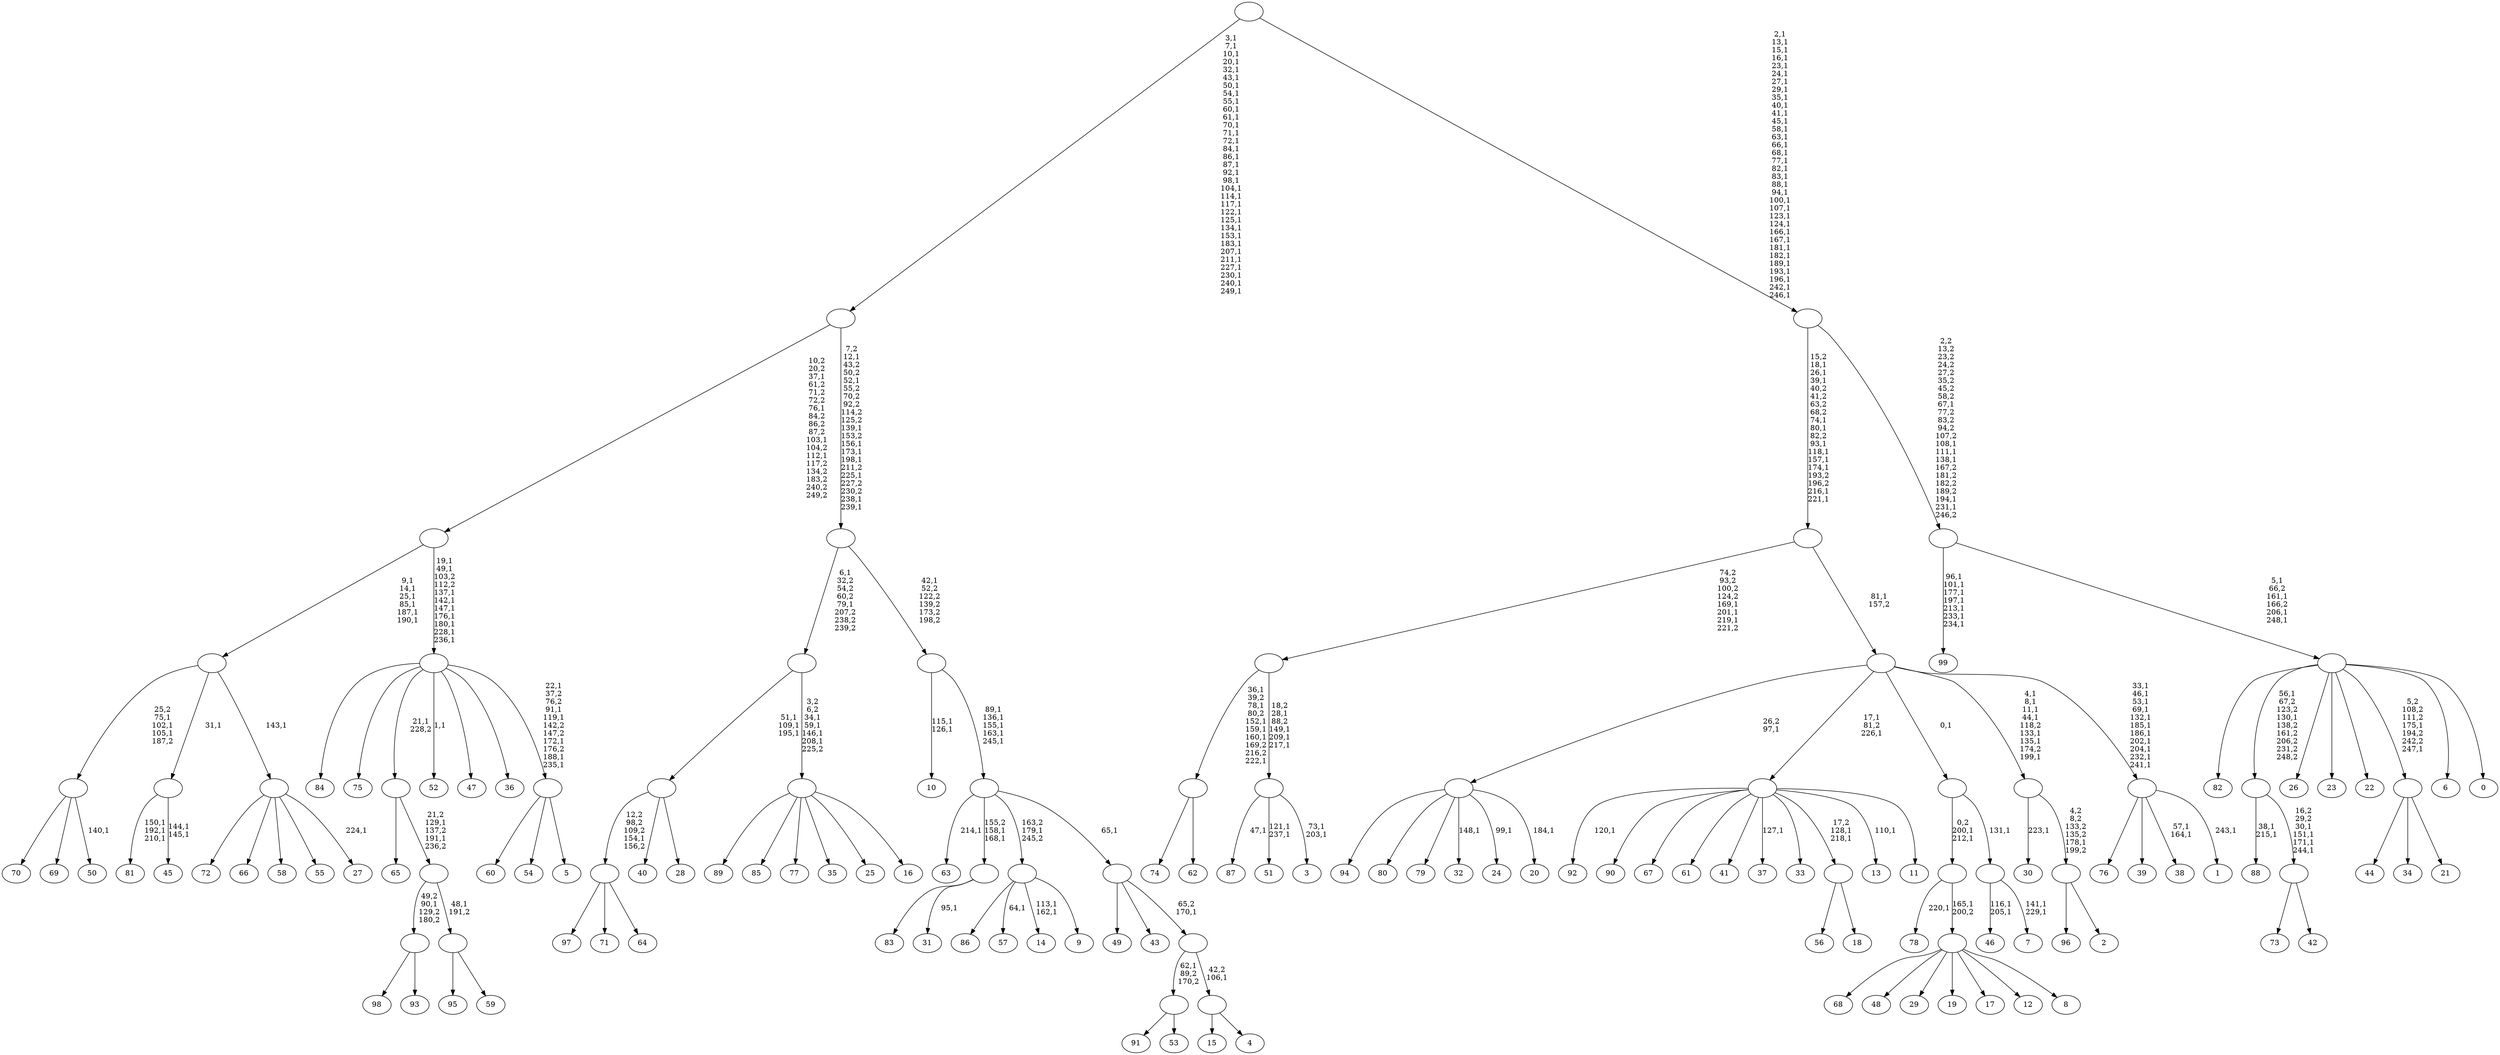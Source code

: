 digraph T {
	350 [label="99"]
	342 [label="98"]
	341 [label="97"]
	340 [label="96"]
	339 [label="95"]
	338 [label="94"]
	337 [label="93"]
	336 [label=""]
	335 [label="92"]
	333 [label="91"]
	332 [label="90"]
	331 [label="89"]
	330 [label="88"]
	327 [label="87"]
	325 [label="86"]
	324 [label="85"]
	323 [label="84"]
	322 [label="83"]
	321 [label="82"]
	320 [label="81"]
	316 [label="80"]
	315 [label="79"]
	314 [label="78"]
	312 [label="77"]
	311 [label="76"]
	310 [label="75"]
	309 [label="74"]
	308 [label="73"]
	307 [label="72"]
	306 [label="71"]
	305 [label="70"]
	304 [label="69"]
	303 [label="68"]
	302 [label="67"]
	301 [label="66"]
	300 [label="65"]
	299 [label="64"]
	298 [label=""]
	297 [label="63"]
	295 [label="62"]
	294 [label=""]
	288 [label="61"]
	287 [label="60"]
	286 [label="59"]
	285 [label=""]
	284 [label=""]
	282 [label=""]
	281 [label="58"]
	280 [label="57"]
	278 [label="56"]
	277 [label="55"]
	276 [label="54"]
	275 [label="53"]
	274 [label=""]
	273 [label="52"]
	271 [label="51"]
	268 [label="50"]
	266 [label=""]
	263 [label="49"]
	262 [label="48"]
	261 [label="47"]
	260 [label="46"]
	257 [label="45"]
	254 [label=""]
	253 [label="44"]
	252 [label="43"]
	251 [label="42"]
	250 [label=""]
	246 [label=""]
	244 [label="41"]
	243 [label="40"]
	242 [label="39"]
	241 [label="38"]
	238 [label="37"]
	236 [label="36"]
	235 [label="35"]
	234 [label="34"]
	233 [label="33"]
	232 [label="32"]
	230 [label="31"]
	228 [label=""]
	226 [label="30"]
	224 [label="29"]
	223 [label="28"]
	222 [label=""]
	219 [label="27"]
	217 [label=""]
	216 [label=""]
	210 [label="26"]
	209 [label="25"]
	208 [label="24"]
	206 [label="23"]
	205 [label="22"]
	204 [label="21"]
	203 [label=""]
	201 [label="20"]
	199 [label=""]
	198 [label="19"]
	197 [label="18"]
	196 [label=""]
	194 [label="17"]
	193 [label="16"]
	192 [label=""]
	188 [label=""]
	186 [label="15"]
	185 [label="14"]
	182 [label="13"]
	180 [label="12"]
	179 [label="11"]
	178 [label=""]
	176 [label="10"]
	173 [label="9"]
	172 [label=""]
	171 [label="8"]
	170 [label=""]
	169 [label=""]
	167 [label="7"]
	164 [label=""]
	163 [label=""]
	162 [label="6"]
	161 [label="5"]
	160 [label=""]
	154 [label=""]
	145 [label=""]
	141 [label="4"]
	140 [label=""]
	139 [label=""]
	138 [label=""]
	137 [label=""]
	132 [label=""]
	131 [label=""]
	122 [label=""]
	89 [label="3"]
	86 [label=""]
	82 [label=""]
	79 [label="2"]
	78 [label=""]
	77 [label=""]
	70 [label="1"]
	68 [label=""]
	57 [label=""]
	56 [label=""]
	45 [label="0"]
	44 [label=""]
	40 [label=""]
	34 [label=""]
	0 [label=""]
	336 -> 342 [label=""]
	336 -> 337 [label=""]
	298 -> 341 [label=""]
	298 -> 306 [label=""]
	298 -> 299 [label=""]
	294 -> 309 [label=""]
	294 -> 295 [label=""]
	285 -> 339 [label=""]
	285 -> 286 [label=""]
	284 -> 336 [label="49,2\n90,1\n129,2\n180,2"]
	284 -> 285 [label="48,1\n191,2"]
	282 -> 284 [label="21,2\n129,1\n137,2\n191,1\n236,2"]
	282 -> 300 [label=""]
	274 -> 333 [label=""]
	274 -> 275 [label=""]
	266 -> 268 [label="140,1"]
	266 -> 305 [label=""]
	266 -> 304 [label=""]
	254 -> 257 [label="144,1\n145,1"]
	254 -> 320 [label="150,1\n192,1\n210,1"]
	250 -> 308 [label=""]
	250 -> 251 [label=""]
	246 -> 250 [label="16,2\n29,2\n30,1\n151,1\n171,1\n244,1"]
	246 -> 330 [label="38,1\n215,1"]
	228 -> 230 [label="95,1"]
	228 -> 322 [label=""]
	222 -> 298 [label="12,2\n98,2\n109,2\n154,1\n156,2"]
	222 -> 243 [label=""]
	222 -> 223 [label=""]
	217 -> 219 [label="224,1"]
	217 -> 307 [label=""]
	217 -> 301 [label=""]
	217 -> 281 [label=""]
	217 -> 277 [label=""]
	216 -> 266 [label="25,2\n75,1\n102,1\n105,1\n187,2"]
	216 -> 254 [label="31,1"]
	216 -> 217 [label="143,1"]
	203 -> 253 [label=""]
	203 -> 234 [label=""]
	203 -> 204 [label=""]
	199 -> 201 [label="184,1"]
	199 -> 208 [label="99,1"]
	199 -> 232 [label="148,1"]
	199 -> 338 [label=""]
	199 -> 316 [label=""]
	199 -> 315 [label=""]
	196 -> 278 [label=""]
	196 -> 197 [label=""]
	192 -> 331 [label=""]
	192 -> 324 [label=""]
	192 -> 312 [label=""]
	192 -> 235 [label=""]
	192 -> 209 [label=""]
	192 -> 193 [label=""]
	188 -> 192 [label="3,2\n6,2\n34,1\n59,1\n146,1\n208,1\n225,2"]
	188 -> 222 [label="51,1\n109,1\n195,1"]
	178 -> 182 [label="110,1"]
	178 -> 196 [label="17,2\n128,1\n218,1"]
	178 -> 238 [label="127,1"]
	178 -> 335 [label="120,1"]
	178 -> 332 [label=""]
	178 -> 302 [label=""]
	178 -> 288 [label=""]
	178 -> 244 [label=""]
	178 -> 233 [label=""]
	178 -> 179 [label=""]
	172 -> 185 [label="113,1\n162,1"]
	172 -> 280 [label="64,1"]
	172 -> 325 [label=""]
	172 -> 173 [label=""]
	170 -> 303 [label=""]
	170 -> 262 [label=""]
	170 -> 224 [label=""]
	170 -> 198 [label=""]
	170 -> 194 [label=""]
	170 -> 180 [label=""]
	170 -> 171 [label=""]
	169 -> 314 [label="220,1"]
	169 -> 170 [label="165,1\n200,2"]
	164 -> 167 [label="141,1\n229,1"]
	164 -> 260 [label="116,1\n205,1"]
	163 -> 169 [label="0,2\n200,1\n212,1"]
	163 -> 164 [label="131,1"]
	160 -> 287 [label=""]
	160 -> 276 [label=""]
	160 -> 161 [label=""]
	154 -> 160 [label="22,1\n37,2\n76,2\n91,1\n119,1\n142,2\n147,2\n172,1\n176,2\n188,1\n235,1"]
	154 -> 273 [label="1,1"]
	154 -> 323 [label=""]
	154 -> 310 [label=""]
	154 -> 282 [label="21,1\n228,2"]
	154 -> 261 [label=""]
	154 -> 236 [label=""]
	145 -> 154 [label="19,1\n49,1\n103,2\n112,2\n137,1\n142,1\n147,1\n176,1\n180,1\n228,1\n236,1"]
	145 -> 216 [label="9,1\n14,1\n25,1\n85,1\n187,1\n190,1"]
	140 -> 186 [label=""]
	140 -> 141 [label=""]
	139 -> 274 [label="62,1\n89,2\n170,2"]
	139 -> 140 [label="42,2\n106,1"]
	138 -> 263 [label=""]
	138 -> 252 [label=""]
	138 -> 139 [label="65,2\n170,1"]
	137 -> 228 [label="155,2\n158,1\n168,1"]
	137 -> 297 [label="214,1"]
	137 -> 172 [label="163,2\n179,1\n245,2"]
	137 -> 138 [label="65,1"]
	132 -> 137 [label="89,1\n136,1\n155,1\n163,1\n245,1"]
	132 -> 176 [label="115,1\n126,1"]
	131 -> 188 [label="6,1\n32,2\n54,2\n60,2\n79,1\n207,2\n238,2\n239,2"]
	131 -> 132 [label="42,1\n52,2\n122,2\n139,2\n173,2\n198,2"]
	122 -> 131 [label="7,2\n12,1\n43,2\n50,2\n52,1\n55,2\n70,2\n92,2\n114,2\n125,2\n139,1\n153,2\n156,1\n173,1\n198,1\n211,2\n225,1\n227,2\n230,2\n238,1\n239,1"]
	122 -> 145 [label="10,2\n20,2\n37,1\n61,2\n71,2\n72,2\n76,1\n84,2\n86,2\n87,2\n103,1\n104,2\n112,1\n117,2\n134,2\n183,2\n240,2\n249,2"]
	86 -> 89 [label="73,1\n203,1"]
	86 -> 271 [label="121,1\n237,1"]
	86 -> 327 [label="47,1"]
	82 -> 86 [label="18,2\n28,1\n88,2\n149,1\n209,1\n217,1"]
	82 -> 294 [label="36,1\n39,2\n78,1\n80,2\n152,1\n159,1\n160,1\n169,2\n216,2\n222,1"]
	78 -> 340 [label=""]
	78 -> 79 [label=""]
	77 -> 226 [label="223,1"]
	77 -> 78 [label="4,2\n8,2\n133,2\n135,2\n178,1\n199,2"]
	68 -> 70 [label="243,1"]
	68 -> 241 [label="57,1\n164,1"]
	68 -> 311 [label=""]
	68 -> 242 [label=""]
	57 -> 68 [label="33,1\n46,1\n53,1\n69,1\n132,1\n185,1\n186,1\n202,1\n204,1\n232,1\n241,1"]
	57 -> 77 [label="4,1\n8,1\n11,1\n44,1\n118,2\n133,1\n135,1\n174,2\n199,1"]
	57 -> 178 [label="17,1\n81,2\n226,1"]
	57 -> 199 [label="26,2\n97,1"]
	57 -> 163 [label="0,1"]
	56 -> 82 [label="74,2\n93,2\n100,2\n124,2\n169,1\n201,1\n219,1\n221,2"]
	56 -> 57 [label="81,1\n157,2"]
	44 -> 203 [label="5,2\n108,2\n111,2\n175,1\n194,2\n242,2\n247,1"]
	44 -> 246 [label="56,1\n67,2\n123,2\n130,1\n138,2\n161,2\n206,2\n231,2\n248,2"]
	44 -> 321 [label=""]
	44 -> 210 [label=""]
	44 -> 206 [label=""]
	44 -> 205 [label=""]
	44 -> 162 [label=""]
	44 -> 45 [label=""]
	40 -> 44 [label="5,1\n66,2\n161,1\n166,2\n206,1\n248,1"]
	40 -> 350 [label="96,1\n101,1\n177,1\n197,1\n213,1\n233,1\n234,1"]
	34 -> 40 [label="2,2\n13,2\n23,2\n24,2\n27,2\n35,2\n45,2\n58,2\n67,1\n77,2\n83,2\n94,2\n107,2\n108,1\n111,1\n138,1\n167,2\n181,2\n182,2\n189,2\n194,1\n231,1\n246,2"]
	34 -> 56 [label="15,2\n18,1\n26,1\n39,1\n40,2\n41,2\n63,2\n68,2\n74,1\n80,1\n82,2\n93,1\n118,1\n157,1\n174,1\n193,2\n196,2\n216,1\n221,1"]
	0 -> 34 [label="2,1\n13,1\n15,1\n16,1\n23,1\n24,1\n27,1\n29,1\n35,1\n40,1\n41,1\n45,1\n58,1\n63,1\n66,1\n68,1\n77,1\n82,1\n83,1\n88,1\n94,1\n100,1\n107,1\n123,1\n124,1\n166,1\n167,1\n181,1\n182,1\n189,1\n193,1\n196,1\n242,1\n246,1"]
	0 -> 122 [label="3,1\n7,1\n10,1\n20,1\n32,1\n43,1\n50,1\n54,1\n55,1\n60,1\n61,1\n70,1\n71,1\n72,1\n84,1\n86,1\n87,1\n92,1\n98,1\n104,1\n114,1\n117,1\n122,1\n125,1\n134,1\n153,1\n183,1\n207,1\n211,1\n227,1\n230,1\n240,1\n249,1"]
}
